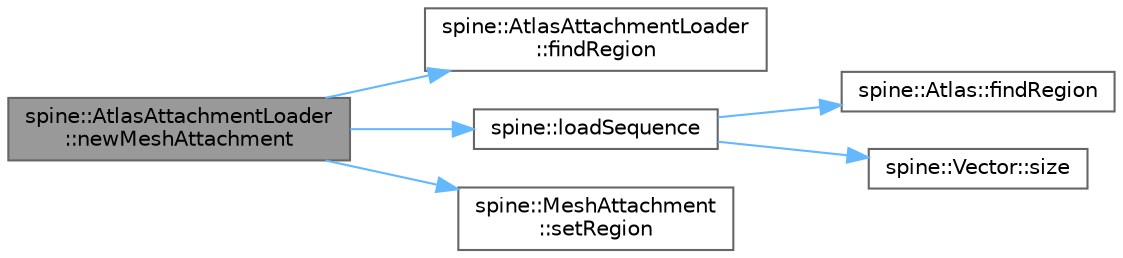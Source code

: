 digraph "spine::AtlasAttachmentLoader::newMeshAttachment"
{
 // LATEX_PDF_SIZE
  bgcolor="transparent";
  edge [fontname=Helvetica,fontsize=10,labelfontname=Helvetica,labelfontsize=10];
  node [fontname=Helvetica,fontsize=10,shape=box,height=0.2,width=0.4];
  rankdir="LR";
  Node1 [id="Node000001",label="spine::AtlasAttachmentLoader\l::newMeshAttachment",height=0.2,width=0.4,color="gray40", fillcolor="grey60", style="filled", fontcolor="black",tooltip=" "];
  Node1 -> Node2 [id="edge1_Node000001_Node000002",color="steelblue1",style="solid",tooltip=" "];
  Node2 [id="Node000002",label="spine::AtlasAttachmentLoader\l::findRegion",height=0.2,width=0.4,color="grey40", fillcolor="white", style="filled",URL="$classspine_1_1_atlas_attachment_loader.html#aea83ca5c44ef99ae138ff59b85157d6e",tooltip=" "];
  Node1 -> Node3 [id="edge2_Node000001_Node000003",color="steelblue1",style="solid",tooltip=" "];
  Node3 [id="Node000003",label="spine::loadSequence",height=0.2,width=0.4,color="grey40", fillcolor="white", style="filled",URL="$namespacespine.html#ad9a01010f28e891c208aa071758fadf4",tooltip=" "];
  Node3 -> Node4 [id="edge3_Node000003_Node000004",color="steelblue1",style="solid",tooltip=" "];
  Node4 [id="Node000004",label="spine::Atlas::findRegion",height=0.2,width=0.4,color="grey40", fillcolor="white", style="filled",URL="$classspine_1_1_atlas.html#ac1ea9b3d01027be3305ed19a369abb40",tooltip=" "];
  Node3 -> Node5 [id="edge4_Node000003_Node000005",color="steelblue1",style="solid",tooltip=" "];
  Node5 [id="Node000005",label="spine::Vector::size",height=0.2,width=0.4,color="grey40", fillcolor="white", style="filled",URL="$classspine_1_1_vector.html#a9a93bc1e4174a3abf92154b3c1017542",tooltip=" "];
  Node1 -> Node6 [id="edge5_Node000001_Node000006",color="steelblue1",style="solid",tooltip=" "];
  Node6 [id="Node000006",label="spine::MeshAttachment\l::setRegion",height=0.2,width=0.4,color="grey40", fillcolor="white", style="filled",URL="$classspine_1_1_mesh_attachment.html#a18a9a10f7859820714eb6f0ee3366ff7",tooltip=" "];
}
